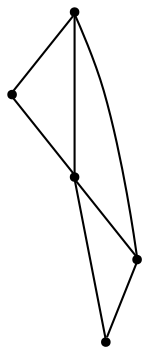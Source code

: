 graph {
  node [shape=point,comment="{\"directed\":false,\"doi\":\"10.4230/LIPIcs.GD.2024.11\",\"figure\":\"6 (2)\"}"]

  v0 [pos="1786.7088082084879,2289.747382880925"]
  v1 [pos="1693.3497869040732,2289.743059403375"]
  v2 [pos="1599.9907655996585,2289.743059403375"]
  v3 [pos="1506.6316171036362,2289.747382880925"]
  v4 [pos="1413.2725957992216,2289.7265284598"]

  v0 -- v3 [id="-1",pos="1786.7088082084879,2289.747382880925 1786.70884000639,2289.747382880925 1784.8541319893095,2243.6374948073462 1770.4542613648598,2219.9448378318925 1756.0545179320172,2196.252435178648 1729.1096118918051,2194.9815871010787 1696.0046891203344,2193.872996592749 1662.8996391572564,2192.764660406628 1623.6263050084476,2191.827228744847 1590.3297044848346,2192.614610303413 1557.0329767696142,2193.402246184188 1529.7047152251173,2195.9230879182014 1517.1053689930545,2220.003331939926 1504.506022760992,2244.0833216394412 1506.6316489015383,2289.7265284598 1506.6316171036362,2289.747382880925"]
  v0 -- v1 [id="-2",pos="1786.7088082084879,2289.747382880925 1782.3783473539736,2272.5841942952075 1768.9746413975922,2259.1837027892648 1751.8074629739642,2254.850306672855 1726.0253426073325,2248.350085337135 1699.8556694133765,2263.9715726928703 1693.3497869040732,2289.743059403375"]
  v0 -- v2 [id="-3",pos="1786.7088082084879,2289.747382880925 1780.6821200795405,2248.4917428074586 1748.2731897830022,2216.0862612793853 1707.0076534896639,2210.0486520415443 1655.4476100794402,2202.510796093761 1607.5344044326043,2238.1830463943734 1599.9907655996585,2289.743059403375"]
  v1 -- v2 [id="-4",pos="1693.3497869040732,2289.743059403375 1689.019326049559,2272.5841942952075 1675.6156200931773,2259.1837027892648 1658.4484416695495,2254.854375828196 1632.6663213029178,2248.350085337135 1606.4966481089616,2263.9715726928703 1599.9907655996585,2289.743059403375"]
  v2 -- v3 [id="-5",pos="1599.9907655996585,2289.743059403375 1595.660304745144,2272.5633398740824 1582.2565987887626,2259.1628483681397 1565.0894203651346,2254.833521407071 1539.307299998503,2248.3292309160106 1513.137626804547,2263.9507182717452 1506.6316171036362,2289.747382880925"]
  v2 -- v4 [id="-6",pos="1599.9907655996585,2289.743059403375 1597.7859308856903,2337.994849119797 1559.1586029101604,2376.612913565393 1510.8995632831818,2378.8171241494015 1459.3395198729581,2381.1757083141756 1415.627453013954,2341.2949341016933 1413.2725957992216,2289.7265284598"]
  v3 -- v4 [id="-7",pos="1506.6316171036362,2289.747382880925 1503.6183525339172,2310.3647757070958 1487.4054927395687,2326.569423887699 1466.7664922041438,2329.582124773607 1440.984371837512,2333.344821853382 1417.036227255977,2315.502338647855 1413.2725957992216,2289.7265284598"]
}